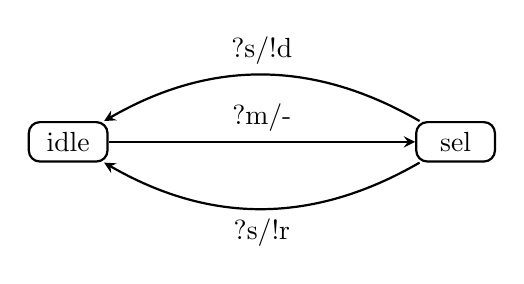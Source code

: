 %!TEX root = ../MCSS.tex
\begin{tikzpicture}[
state/.style={draw,rounded corners, minimum height=.5cm},
every node/.style={node distance = 140},
every path/.style={draw,->, >=stealth, thick, minimum width=1cm},
]

\node[state] (i) at (0,0) {idle};
\node[state] (s) [right of = i] {sel};

\path
    (i) edge                          node[above] {?m/-} (s)
    (s) edge[bend right]  node[above] {?s/!d} (i)
    (s) edge[bend left]    node[below] {?s/!r} (i)
;

\end{tikzpicture}